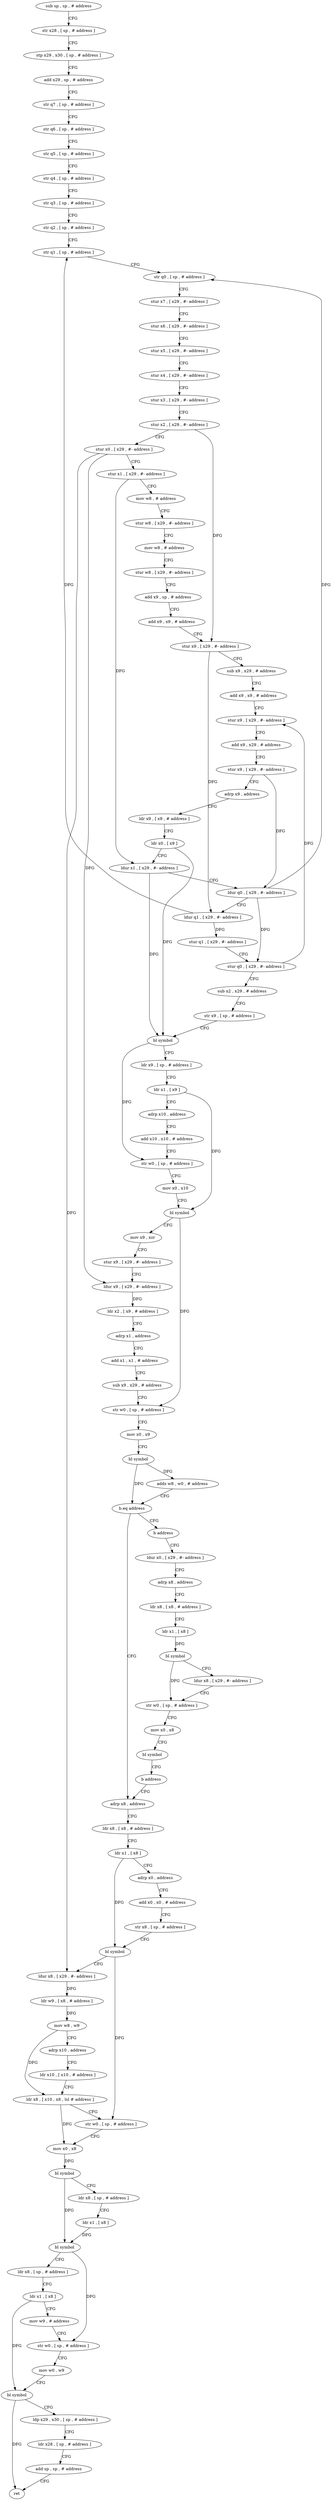 digraph "func" {
"107392" [label = "sub sp , sp , # address" ]
"107396" [label = "str x28 , [ sp , # address ]" ]
"107400" [label = "stp x29 , x30 , [ sp , # address ]" ]
"107404" [label = "add x29 , sp , # address" ]
"107408" [label = "str q7 , [ sp , # address ]" ]
"107412" [label = "str q6 , [ sp , # address ]" ]
"107416" [label = "str q5 , [ sp , # address ]" ]
"107420" [label = "str q4 , [ sp , # address ]" ]
"107424" [label = "str q3 , [ sp , # address ]" ]
"107428" [label = "str q2 , [ sp , # address ]" ]
"107432" [label = "str q1 , [ sp , # address ]" ]
"107436" [label = "str q0 , [ sp , # address ]" ]
"107440" [label = "stur x7 , [ x29 , #- address ]" ]
"107444" [label = "stur x6 , [ x29 , #- address ]" ]
"107448" [label = "stur x5 , [ x29 , #- address ]" ]
"107452" [label = "stur x4 , [ x29 , #- address ]" ]
"107456" [label = "stur x3 , [ x29 , #- address ]" ]
"107460" [label = "stur x2 , [ x29 , #- address ]" ]
"107464" [label = "stur x0 , [ x29 , #- address ]" ]
"107468" [label = "stur x1 , [ x29 , #- address ]" ]
"107472" [label = "mov w8 , # address" ]
"107476" [label = "stur w8 , [ x29 , #- address ]" ]
"107480" [label = "mov w8 , # address" ]
"107484" [label = "stur w8 , [ x29 , #- address ]" ]
"107488" [label = "add x9 , sp , # address" ]
"107492" [label = "add x9 , x9 , # address" ]
"107496" [label = "stur x9 , [ x29 , #- address ]" ]
"107500" [label = "sub x9 , x29 , # address" ]
"107504" [label = "add x9 , x9 , # address" ]
"107508" [label = "stur x9 , [ x29 , #- address ]" ]
"107512" [label = "add x9 , x29 , # address" ]
"107516" [label = "stur x9 , [ x29 , #- address ]" ]
"107520" [label = "adrp x9 , address" ]
"107524" [label = "ldr x9 , [ x9 , # address ]" ]
"107528" [label = "ldr x0 , [ x9 ]" ]
"107532" [label = "ldur x1 , [ x29 , #- address ]" ]
"107536" [label = "ldur q0 , [ x29 , #- address ]" ]
"107540" [label = "ldur q1 , [ x29 , #- address ]" ]
"107544" [label = "stur q1 , [ x29 , #- address ]" ]
"107548" [label = "stur q0 , [ x29 , #- address ]" ]
"107552" [label = "sub x2 , x29 , # address" ]
"107556" [label = "str x9 , [ sp , # address ]" ]
"107560" [label = "bl symbol" ]
"107564" [label = "ldr x9 , [ sp , # address ]" ]
"107568" [label = "ldr x1 , [ x9 ]" ]
"107572" [label = "adrp x10 , address" ]
"107576" [label = "add x10 , x10 , # address" ]
"107580" [label = "str w0 , [ sp , # address ]" ]
"107584" [label = "mov x0 , x10" ]
"107588" [label = "bl symbol" ]
"107592" [label = "mov x9 , xzr" ]
"107596" [label = "stur x9 , [ x29 , #- address ]" ]
"107600" [label = "ldur x9 , [ x29 , #- address ]" ]
"107604" [label = "ldr x2 , [ x9 , # address ]" ]
"107608" [label = "adrp x1 , address" ]
"107612" [label = "add x1 , x1 , # address" ]
"107616" [label = "sub x9 , x29 , # address" ]
"107620" [label = "str w0 , [ sp , # address ]" ]
"107624" [label = "mov x0 , x9" ]
"107628" [label = "bl symbol" ]
"107632" [label = "adds w8 , w0 , # address" ]
"107636" [label = "b.eq address" ]
"107684" [label = "adrp x8 , address" ]
"107640" [label = "b address" ]
"107688" [label = "ldr x8 , [ x8 , # address ]" ]
"107692" [label = "ldr x1 , [ x8 ]" ]
"107696" [label = "adrp x0 , address" ]
"107700" [label = "add x0 , x0 , # address" ]
"107704" [label = "str x8 , [ sp , # address ]" ]
"107708" [label = "bl symbol" ]
"107712" [label = "ldur x8 , [ x29 , #- address ]" ]
"107716" [label = "ldr w9 , [ x8 , # address ]" ]
"107720" [label = "mov w8 , w9" ]
"107724" [label = "adrp x10 , address" ]
"107728" [label = "ldr x10 , [ x10 , # address ]" ]
"107732" [label = "ldr x8 , [ x10 , x8 , lsl # address ]" ]
"107736" [label = "str w0 , [ sp , # address ]" ]
"107740" [label = "mov x0 , x8" ]
"107744" [label = "bl symbol" ]
"107748" [label = "ldr x8 , [ sp , # address ]" ]
"107752" [label = "ldr x1 , [ x8 ]" ]
"107756" [label = "bl symbol" ]
"107760" [label = "ldr x8 , [ sp , # address ]" ]
"107764" [label = "ldr x1 , [ x8 ]" ]
"107768" [label = "mov w9 , # address" ]
"107772" [label = "str w0 , [ sp , # address ]" ]
"107776" [label = "mov w0 , w9" ]
"107780" [label = "bl symbol" ]
"107784" [label = "ldp x29 , x30 , [ sp , # address ]" ]
"107788" [label = "ldr x28 , [ sp , # address ]" ]
"107792" [label = "add sp , sp , # address" ]
"107796" [label = "ret" ]
"107644" [label = "ldur x0 , [ x29 , #- address ]" ]
"107648" [label = "adrp x8 , address" ]
"107652" [label = "ldr x8 , [ x8 , # address ]" ]
"107656" [label = "ldr x1 , [ x8 ]" ]
"107660" [label = "bl symbol" ]
"107664" [label = "ldur x8 , [ x29 , #- address ]" ]
"107668" [label = "str w0 , [ sp , # address ]" ]
"107672" [label = "mov x0 , x8" ]
"107676" [label = "bl symbol" ]
"107680" [label = "b address" ]
"107392" -> "107396" [ label = "CFG" ]
"107396" -> "107400" [ label = "CFG" ]
"107400" -> "107404" [ label = "CFG" ]
"107404" -> "107408" [ label = "CFG" ]
"107408" -> "107412" [ label = "CFG" ]
"107412" -> "107416" [ label = "CFG" ]
"107416" -> "107420" [ label = "CFG" ]
"107420" -> "107424" [ label = "CFG" ]
"107424" -> "107428" [ label = "CFG" ]
"107428" -> "107432" [ label = "CFG" ]
"107432" -> "107436" [ label = "CFG" ]
"107436" -> "107440" [ label = "CFG" ]
"107440" -> "107444" [ label = "CFG" ]
"107444" -> "107448" [ label = "CFG" ]
"107448" -> "107452" [ label = "CFG" ]
"107452" -> "107456" [ label = "CFG" ]
"107456" -> "107460" [ label = "CFG" ]
"107460" -> "107464" [ label = "CFG" ]
"107460" -> "107496" [ label = "DFG" ]
"107464" -> "107468" [ label = "CFG" ]
"107464" -> "107600" [ label = "DFG" ]
"107464" -> "107712" [ label = "DFG" ]
"107468" -> "107472" [ label = "CFG" ]
"107468" -> "107532" [ label = "DFG" ]
"107472" -> "107476" [ label = "CFG" ]
"107476" -> "107480" [ label = "CFG" ]
"107480" -> "107484" [ label = "CFG" ]
"107484" -> "107488" [ label = "CFG" ]
"107488" -> "107492" [ label = "CFG" ]
"107492" -> "107496" [ label = "CFG" ]
"107496" -> "107500" [ label = "CFG" ]
"107496" -> "107540" [ label = "DFG" ]
"107500" -> "107504" [ label = "CFG" ]
"107504" -> "107508" [ label = "CFG" ]
"107508" -> "107512" [ label = "CFG" ]
"107512" -> "107516" [ label = "CFG" ]
"107516" -> "107520" [ label = "CFG" ]
"107516" -> "107536" [ label = "DFG" ]
"107520" -> "107524" [ label = "CFG" ]
"107524" -> "107528" [ label = "CFG" ]
"107528" -> "107532" [ label = "CFG" ]
"107528" -> "107560" [ label = "DFG" ]
"107532" -> "107536" [ label = "CFG" ]
"107532" -> "107560" [ label = "DFG" ]
"107536" -> "107540" [ label = "CFG" ]
"107536" -> "107436" [ label = "DFG" ]
"107536" -> "107548" [ label = "DFG" ]
"107540" -> "107544" [ label = "DFG" ]
"107540" -> "107432" [ label = "DFG" ]
"107544" -> "107548" [ label = "CFG" ]
"107548" -> "107552" [ label = "CFG" ]
"107548" -> "107508" [ label = "DFG" ]
"107552" -> "107556" [ label = "CFG" ]
"107556" -> "107560" [ label = "CFG" ]
"107560" -> "107564" [ label = "CFG" ]
"107560" -> "107580" [ label = "DFG" ]
"107564" -> "107568" [ label = "CFG" ]
"107568" -> "107572" [ label = "CFG" ]
"107568" -> "107588" [ label = "DFG" ]
"107572" -> "107576" [ label = "CFG" ]
"107576" -> "107580" [ label = "CFG" ]
"107580" -> "107584" [ label = "CFG" ]
"107584" -> "107588" [ label = "CFG" ]
"107588" -> "107592" [ label = "CFG" ]
"107588" -> "107620" [ label = "DFG" ]
"107592" -> "107596" [ label = "CFG" ]
"107596" -> "107600" [ label = "CFG" ]
"107600" -> "107604" [ label = "DFG" ]
"107604" -> "107608" [ label = "CFG" ]
"107608" -> "107612" [ label = "CFG" ]
"107612" -> "107616" [ label = "CFG" ]
"107616" -> "107620" [ label = "CFG" ]
"107620" -> "107624" [ label = "CFG" ]
"107624" -> "107628" [ label = "CFG" ]
"107628" -> "107632" [ label = "DFG" ]
"107628" -> "107636" [ label = "DFG" ]
"107632" -> "107636" [ label = "CFG" ]
"107636" -> "107684" [ label = "CFG" ]
"107636" -> "107640" [ label = "CFG" ]
"107684" -> "107688" [ label = "CFG" ]
"107640" -> "107644" [ label = "CFG" ]
"107688" -> "107692" [ label = "CFG" ]
"107692" -> "107696" [ label = "CFG" ]
"107692" -> "107708" [ label = "DFG" ]
"107696" -> "107700" [ label = "CFG" ]
"107700" -> "107704" [ label = "CFG" ]
"107704" -> "107708" [ label = "CFG" ]
"107708" -> "107712" [ label = "CFG" ]
"107708" -> "107736" [ label = "DFG" ]
"107712" -> "107716" [ label = "DFG" ]
"107716" -> "107720" [ label = "DFG" ]
"107720" -> "107724" [ label = "CFG" ]
"107720" -> "107732" [ label = "DFG" ]
"107724" -> "107728" [ label = "CFG" ]
"107728" -> "107732" [ label = "CFG" ]
"107732" -> "107736" [ label = "CFG" ]
"107732" -> "107740" [ label = "DFG" ]
"107736" -> "107740" [ label = "CFG" ]
"107740" -> "107744" [ label = "DFG" ]
"107744" -> "107748" [ label = "CFG" ]
"107744" -> "107756" [ label = "DFG" ]
"107748" -> "107752" [ label = "CFG" ]
"107752" -> "107756" [ label = "DFG" ]
"107756" -> "107760" [ label = "CFG" ]
"107756" -> "107772" [ label = "DFG" ]
"107760" -> "107764" [ label = "CFG" ]
"107764" -> "107768" [ label = "CFG" ]
"107764" -> "107780" [ label = "DFG" ]
"107768" -> "107772" [ label = "CFG" ]
"107772" -> "107776" [ label = "CFG" ]
"107776" -> "107780" [ label = "CFG" ]
"107780" -> "107784" [ label = "CFG" ]
"107780" -> "107796" [ label = "DFG" ]
"107784" -> "107788" [ label = "CFG" ]
"107788" -> "107792" [ label = "CFG" ]
"107792" -> "107796" [ label = "CFG" ]
"107644" -> "107648" [ label = "CFG" ]
"107648" -> "107652" [ label = "CFG" ]
"107652" -> "107656" [ label = "CFG" ]
"107656" -> "107660" [ label = "DFG" ]
"107660" -> "107664" [ label = "CFG" ]
"107660" -> "107668" [ label = "DFG" ]
"107664" -> "107668" [ label = "CFG" ]
"107668" -> "107672" [ label = "CFG" ]
"107672" -> "107676" [ label = "CFG" ]
"107676" -> "107680" [ label = "CFG" ]
"107680" -> "107684" [ label = "CFG" ]
}
